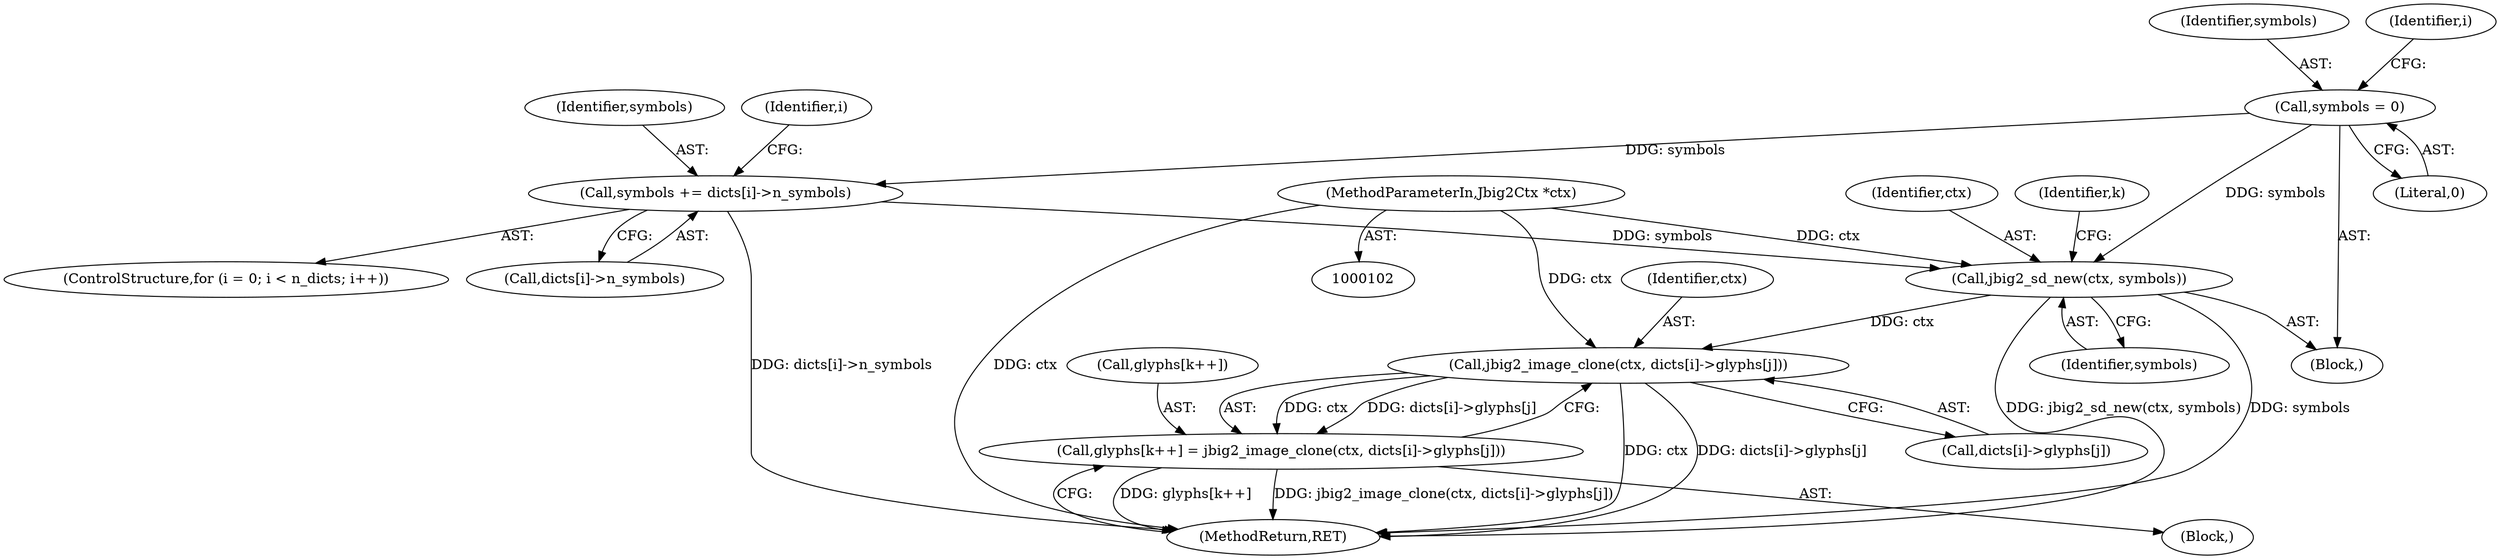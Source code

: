 digraph "1_ghostscript_e698d5c11d27212aa1098bc5b1673a3378563092_13@array" {
"1000165" [label="(Call,jbig2_image_clone(ctx, dicts[i]->glyphs[j]))"];
"1000131" [label="(Call,jbig2_sd_new(ctx, symbols))"];
"1000103" [label="(MethodParameterIn,Jbig2Ctx *ctx)"];
"1000124" [label="(Call,symbols += dicts[i]->n_symbols)"];
"1000112" [label="(Call,symbols = 0)"];
"1000160" [label="(Call,glyphs[k++] = jbig2_image_clone(ctx, dicts[i]->glyphs[j]))"];
"1000123" [label="(Identifier,i)"];
"1000113" [label="(Identifier,symbols)"];
"1000131" [label="(Call,jbig2_sd_new(ctx, symbols))"];
"1000165" [label="(Call,jbig2_image_clone(ctx, dicts[i]->glyphs[j]))"];
"1000115" [label="(ControlStructure,for (i = 0; i < n_dicts; i++))"];
"1000161" [label="(Call,glyphs[k++])"];
"1000124" [label="(Call,symbols += dicts[i]->n_symbols)"];
"1000136" [label="(Identifier,k)"];
"1000166" [label="(Identifier,ctx)"];
"1000114" [label="(Literal,0)"];
"1000126" [label="(Call,dicts[i]->n_symbols)"];
"1000134" [label="(Block,)"];
"1000167" [label="(Call,dicts[i]->glyphs[j])"];
"1000125" [label="(Identifier,symbols)"];
"1000132" [label="(Identifier,ctx)"];
"1000117" [label="(Identifier,i)"];
"1000174" [label="(MethodReturn,RET)"];
"1000112" [label="(Call,symbols = 0)"];
"1000106" [label="(Block,)"];
"1000103" [label="(MethodParameterIn,Jbig2Ctx *ctx)"];
"1000133" [label="(Identifier,symbols)"];
"1000160" [label="(Call,glyphs[k++] = jbig2_image_clone(ctx, dicts[i]->glyphs[j]))"];
"1000165" -> "1000160"  [label="AST: "];
"1000165" -> "1000167"  [label="CFG: "];
"1000166" -> "1000165"  [label="AST: "];
"1000167" -> "1000165"  [label="AST: "];
"1000160" -> "1000165"  [label="CFG: "];
"1000165" -> "1000174"  [label="DDG: ctx"];
"1000165" -> "1000174"  [label="DDG: dicts[i]->glyphs[j]"];
"1000165" -> "1000160"  [label="DDG: ctx"];
"1000165" -> "1000160"  [label="DDG: dicts[i]->glyphs[j]"];
"1000131" -> "1000165"  [label="DDG: ctx"];
"1000103" -> "1000165"  [label="DDG: ctx"];
"1000131" -> "1000106"  [label="AST: "];
"1000131" -> "1000133"  [label="CFG: "];
"1000132" -> "1000131"  [label="AST: "];
"1000133" -> "1000131"  [label="AST: "];
"1000136" -> "1000131"  [label="CFG: "];
"1000131" -> "1000174"  [label="DDG: symbols"];
"1000131" -> "1000174"  [label="DDG: jbig2_sd_new(ctx, symbols)"];
"1000103" -> "1000131"  [label="DDG: ctx"];
"1000124" -> "1000131"  [label="DDG: symbols"];
"1000112" -> "1000131"  [label="DDG: symbols"];
"1000103" -> "1000102"  [label="AST: "];
"1000103" -> "1000174"  [label="DDG: ctx"];
"1000124" -> "1000115"  [label="AST: "];
"1000124" -> "1000126"  [label="CFG: "];
"1000125" -> "1000124"  [label="AST: "];
"1000126" -> "1000124"  [label="AST: "];
"1000123" -> "1000124"  [label="CFG: "];
"1000124" -> "1000174"  [label="DDG: dicts[i]->n_symbols"];
"1000112" -> "1000124"  [label="DDG: symbols"];
"1000112" -> "1000106"  [label="AST: "];
"1000112" -> "1000114"  [label="CFG: "];
"1000113" -> "1000112"  [label="AST: "];
"1000114" -> "1000112"  [label="AST: "];
"1000117" -> "1000112"  [label="CFG: "];
"1000160" -> "1000134"  [label="AST: "];
"1000161" -> "1000160"  [label="AST: "];
"1000174" -> "1000160"  [label="CFG: "];
"1000160" -> "1000174"  [label="DDG: glyphs[k++]"];
"1000160" -> "1000174"  [label="DDG: jbig2_image_clone(ctx, dicts[i]->glyphs[j])"];
}
